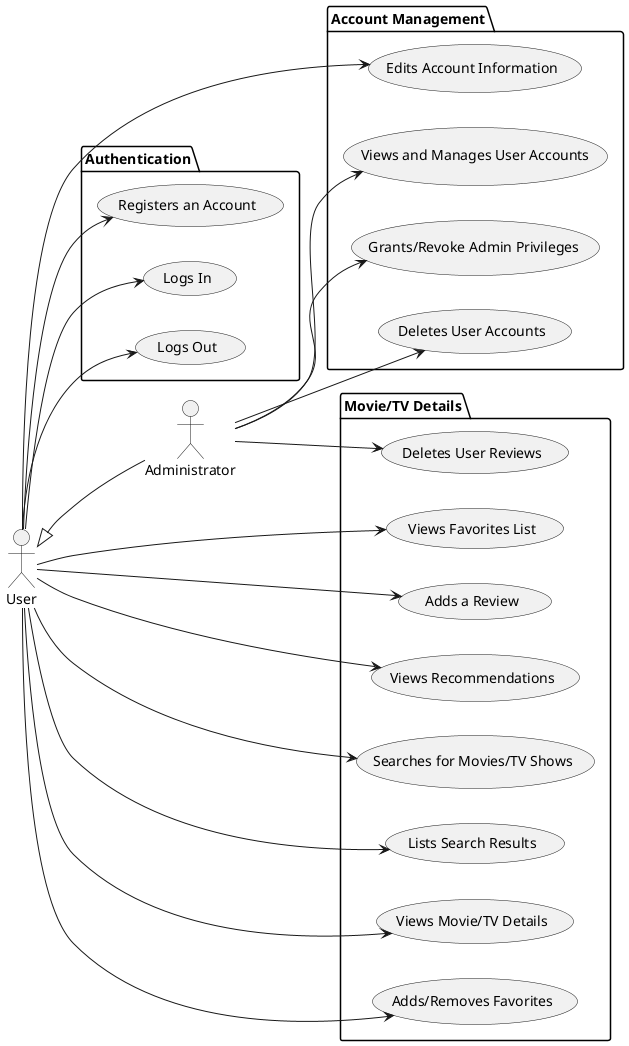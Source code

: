 @startuml usecase

left to right direction

:User: 
:Administrator: 

User <|-- Administrator

package "Authentication" {
    :User: --> (Registers an Account)
    :User: --> (Logs In)
    :User: --> (Logs Out)
}

package "Account Management" {
    :User: --> (Edits Account Information)
    :Administrator: --> (Views and Manages User Accounts)
    :Administrator: --> (Grants/Revoke Admin Privileges)
    :Administrator: --> (Deletes User Accounts)
}

package "Movie/TV Details" {
    :User: --> (Searches for Movies/TV Shows)
    :User: --> (Lists Search Results)
    :User: --> (Views Movie/TV Details)
    :User: --> (Adds/Removes Favorites)
    :User: --> (Views Favorites List)
    :User: --> (Adds a Review)
    :Administrator: --> (Deletes User Reviews)
        :User: --> (Views Recommendations)

}



@enduml
